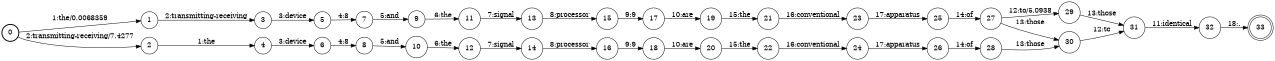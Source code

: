 digraph FST {
rankdir = LR;
size = "8.5,11";
label = "";
center = 1;
orientation = Portrait;
ranksep = "0.4";
nodesep = "0.25";
0 [label = "0", shape = circle, style = bold, fontsize = 14]
	0 -> 1 [label = "1:the/0.0068359", fontsize = 14];
	0 -> 2 [label = "2:transmitting-receiving/7.4277", fontsize = 14];
1 [label = "1", shape = circle, style = solid, fontsize = 14]
	1 -> 3 [label = "2:transmitting-receiving", fontsize = 14];
2 [label = "2", shape = circle, style = solid, fontsize = 14]
	2 -> 4 [label = "1:the", fontsize = 14];
3 [label = "3", shape = circle, style = solid, fontsize = 14]
	3 -> 5 [label = "3:device", fontsize = 14];
4 [label = "4", shape = circle, style = solid, fontsize = 14]
	4 -> 6 [label = "3:device", fontsize = 14];
5 [label = "5", shape = circle, style = solid, fontsize = 14]
	5 -> 7 [label = "4:8", fontsize = 14];
6 [label = "6", shape = circle, style = solid, fontsize = 14]
	6 -> 8 [label = "4:8", fontsize = 14];
7 [label = "7", shape = circle, style = solid, fontsize = 14]
	7 -> 9 [label = "5:and", fontsize = 14];
8 [label = "8", shape = circle, style = solid, fontsize = 14]
	8 -> 10 [label = "5:and", fontsize = 14];
9 [label = "9", shape = circle, style = solid, fontsize = 14]
	9 -> 11 [label = "6:the", fontsize = 14];
10 [label = "10", shape = circle, style = solid, fontsize = 14]
	10 -> 12 [label = "6:the", fontsize = 14];
11 [label = "11", shape = circle, style = solid, fontsize = 14]
	11 -> 13 [label = "7:signal", fontsize = 14];
12 [label = "12", shape = circle, style = solid, fontsize = 14]
	12 -> 14 [label = "7:signal", fontsize = 14];
13 [label = "13", shape = circle, style = solid, fontsize = 14]
	13 -> 15 [label = "8:processor", fontsize = 14];
14 [label = "14", shape = circle, style = solid, fontsize = 14]
	14 -> 16 [label = "8:processor", fontsize = 14];
15 [label = "15", shape = circle, style = solid, fontsize = 14]
	15 -> 17 [label = "9:9", fontsize = 14];
16 [label = "16", shape = circle, style = solid, fontsize = 14]
	16 -> 18 [label = "9:9", fontsize = 14];
17 [label = "17", shape = circle, style = solid, fontsize = 14]
	17 -> 19 [label = "10:are", fontsize = 14];
18 [label = "18", shape = circle, style = solid, fontsize = 14]
	18 -> 20 [label = "10:are", fontsize = 14];
19 [label = "19", shape = circle, style = solid, fontsize = 14]
	19 -> 21 [label = "15:the", fontsize = 14];
20 [label = "20", shape = circle, style = solid, fontsize = 14]
	20 -> 22 [label = "15:the", fontsize = 14];
21 [label = "21", shape = circle, style = solid, fontsize = 14]
	21 -> 23 [label = "16:conventional", fontsize = 14];
22 [label = "22", shape = circle, style = solid, fontsize = 14]
	22 -> 24 [label = "16:conventional", fontsize = 14];
23 [label = "23", shape = circle, style = solid, fontsize = 14]
	23 -> 25 [label = "17:apparatus", fontsize = 14];
24 [label = "24", shape = circle, style = solid, fontsize = 14]
	24 -> 26 [label = "17:apparatus", fontsize = 14];
25 [label = "25", shape = circle, style = solid, fontsize = 14]
	25 -> 27 [label = "14:of", fontsize = 14];
26 [label = "26", shape = circle, style = solid, fontsize = 14]
	26 -> 28 [label = "14:of", fontsize = 14];
27 [label = "27", shape = circle, style = solid, fontsize = 14]
	27 -> 29 [label = "12:to/5.0938", fontsize = 14];
	27 -> 30 [label = "13:those", fontsize = 14];
28 [label = "28", shape = circle, style = solid, fontsize = 14]
	28 -> 30 [label = "13:those", fontsize = 14];
29 [label = "29", shape = circle, style = solid, fontsize = 14]
	29 -> 31 [label = "13:those", fontsize = 14];
30 [label = "30", shape = circle, style = solid, fontsize = 14]
	30 -> 31 [label = "12:to", fontsize = 14];
31 [label = "31", shape = circle, style = solid, fontsize = 14]
	31 -> 32 [label = "11:identical", fontsize = 14];
32 [label = "32", shape = circle, style = solid, fontsize = 14]
	32 -> 33 [label = "18:.", fontsize = 14];
33 [label = "33", shape = doublecircle, style = solid, fontsize = 14]
}
